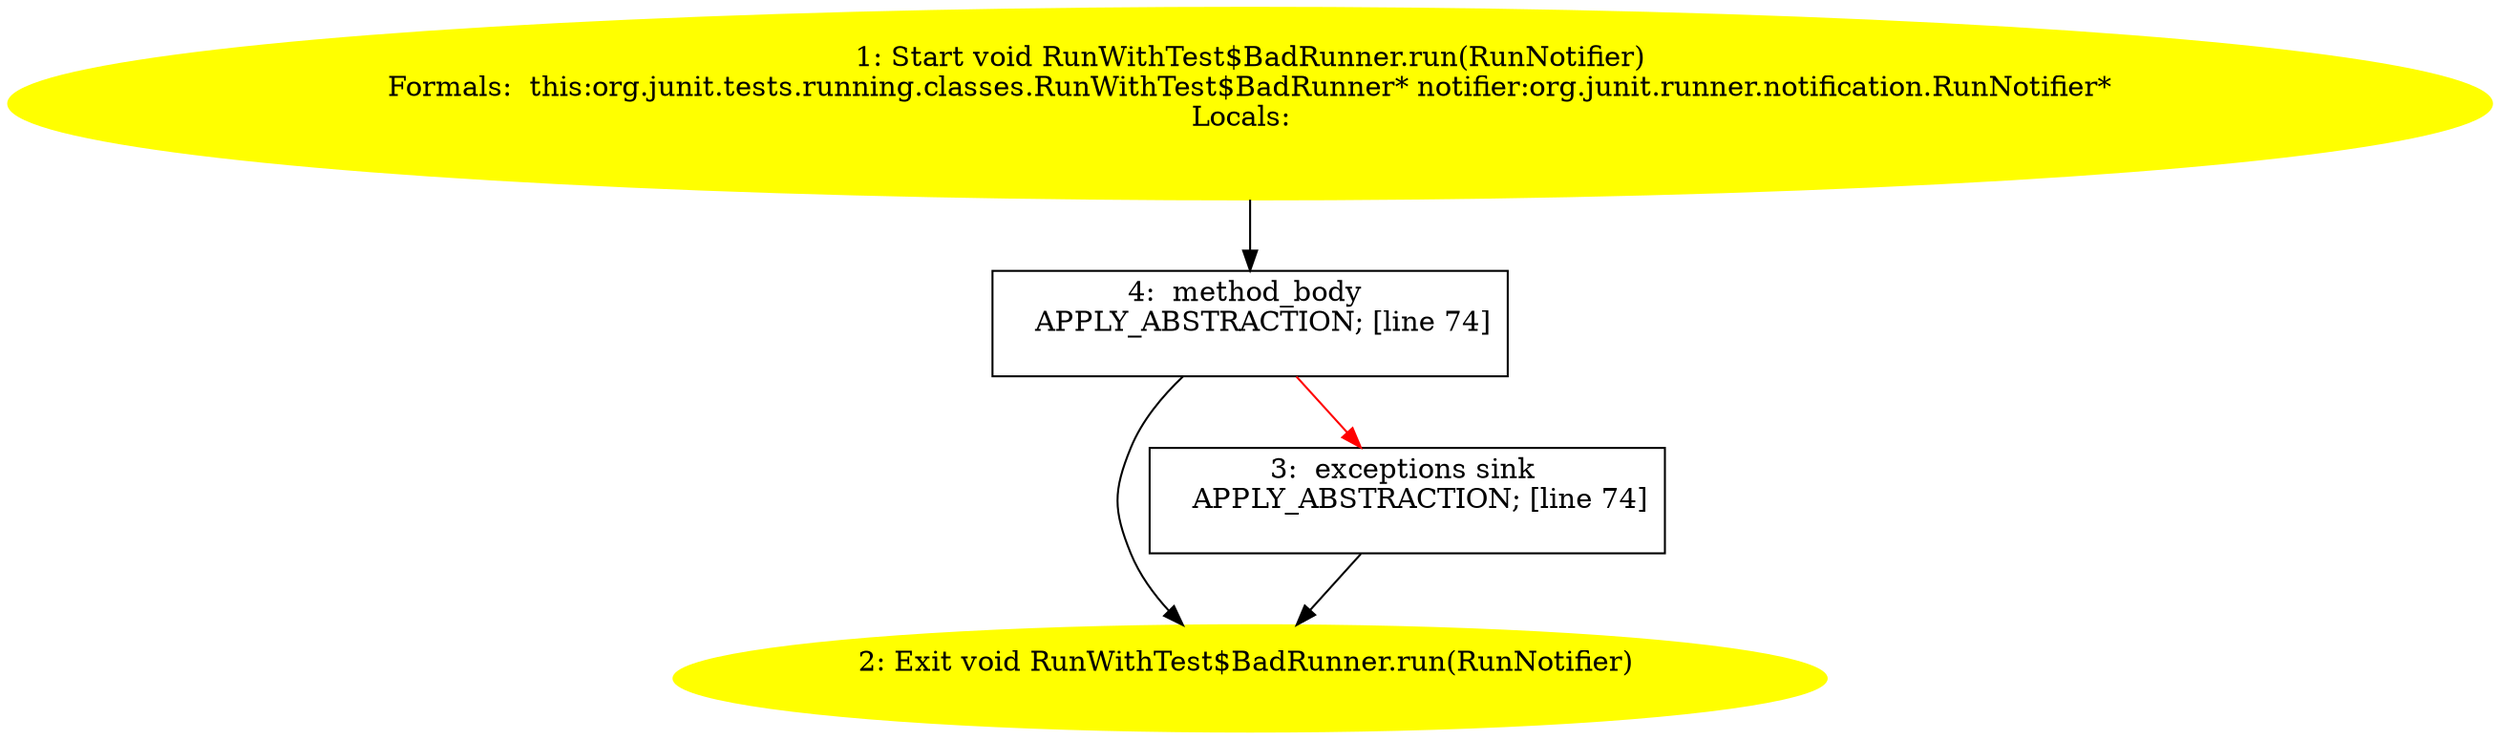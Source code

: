 /* @generated */
digraph cfg {
"org.junit.tests.running.classes.RunWithTest$BadRunner.run(org.junit.runner.notification.RunNotifier).cda5bb031226b9b07aee9b696987d75e_1" [label="1: Start void RunWithTest$BadRunner.run(RunNotifier)\nFormals:  this:org.junit.tests.running.classes.RunWithTest$BadRunner* notifier:org.junit.runner.notification.RunNotifier*\nLocals:  \n  " color=yellow style=filled]
	

	 "org.junit.tests.running.classes.RunWithTest$BadRunner.run(org.junit.runner.notification.RunNotifier).cda5bb031226b9b07aee9b696987d75e_1" -> "org.junit.tests.running.classes.RunWithTest$BadRunner.run(org.junit.runner.notification.RunNotifier).cda5bb031226b9b07aee9b696987d75e_4" ;
"org.junit.tests.running.classes.RunWithTest$BadRunner.run(org.junit.runner.notification.RunNotifier).cda5bb031226b9b07aee9b696987d75e_2" [label="2: Exit void RunWithTest$BadRunner.run(RunNotifier) \n  " color=yellow style=filled]
	

"org.junit.tests.running.classes.RunWithTest$BadRunner.run(org.junit.runner.notification.RunNotifier).cda5bb031226b9b07aee9b696987d75e_3" [label="3:  exceptions sink \n   APPLY_ABSTRACTION; [line 74]\n " shape="box"]
	

	 "org.junit.tests.running.classes.RunWithTest$BadRunner.run(org.junit.runner.notification.RunNotifier).cda5bb031226b9b07aee9b696987d75e_3" -> "org.junit.tests.running.classes.RunWithTest$BadRunner.run(org.junit.runner.notification.RunNotifier).cda5bb031226b9b07aee9b696987d75e_2" ;
"org.junit.tests.running.classes.RunWithTest$BadRunner.run(org.junit.runner.notification.RunNotifier).cda5bb031226b9b07aee9b696987d75e_4" [label="4:  method_body \n   APPLY_ABSTRACTION; [line 74]\n " shape="box"]
	

	 "org.junit.tests.running.classes.RunWithTest$BadRunner.run(org.junit.runner.notification.RunNotifier).cda5bb031226b9b07aee9b696987d75e_4" -> "org.junit.tests.running.classes.RunWithTest$BadRunner.run(org.junit.runner.notification.RunNotifier).cda5bb031226b9b07aee9b696987d75e_2" ;
	 "org.junit.tests.running.classes.RunWithTest$BadRunner.run(org.junit.runner.notification.RunNotifier).cda5bb031226b9b07aee9b696987d75e_4" -> "org.junit.tests.running.classes.RunWithTest$BadRunner.run(org.junit.runner.notification.RunNotifier).cda5bb031226b9b07aee9b696987d75e_3" [color="red" ];
}
